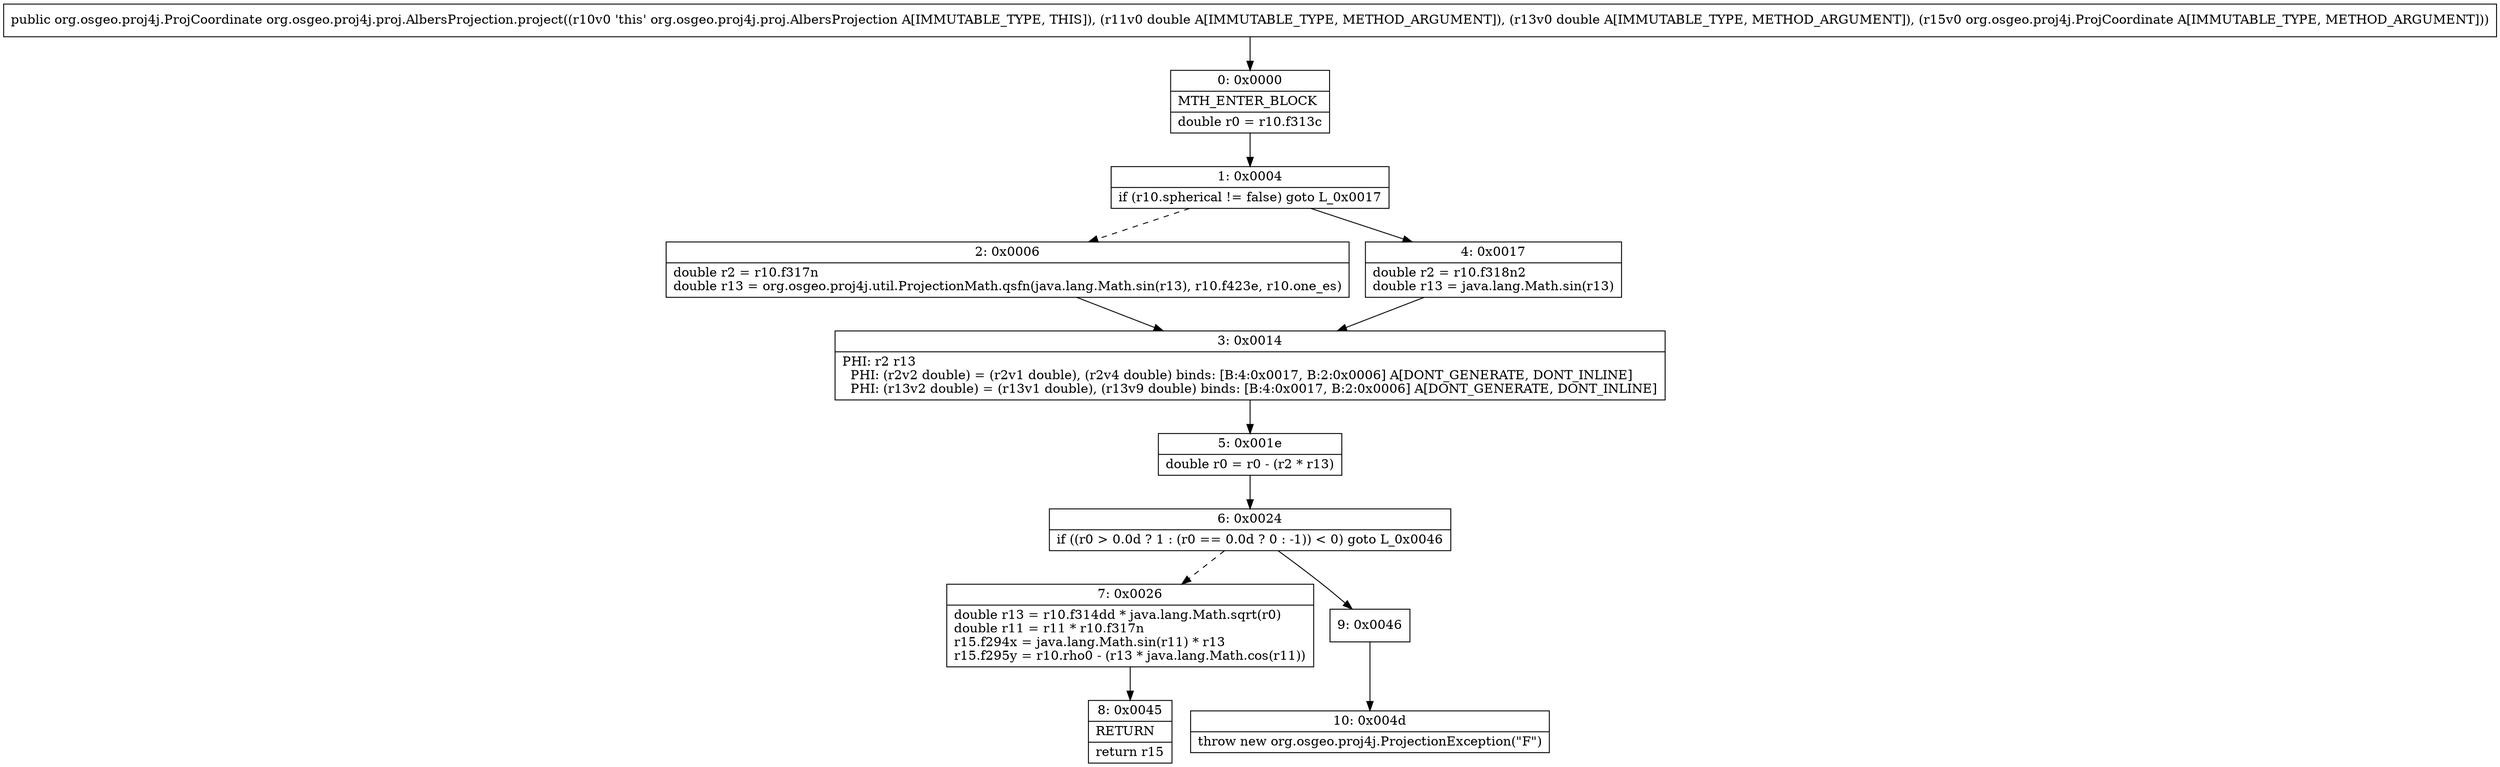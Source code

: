 digraph "CFG fororg.osgeo.proj4j.proj.AlbersProjection.project(DDLorg\/osgeo\/proj4j\/ProjCoordinate;)Lorg\/osgeo\/proj4j\/ProjCoordinate;" {
Node_0 [shape=record,label="{0\:\ 0x0000|MTH_ENTER_BLOCK\l|double r0 = r10.f313c\l}"];
Node_1 [shape=record,label="{1\:\ 0x0004|if (r10.spherical != false) goto L_0x0017\l}"];
Node_2 [shape=record,label="{2\:\ 0x0006|double r2 = r10.f317n\ldouble r13 = org.osgeo.proj4j.util.ProjectionMath.qsfn(java.lang.Math.sin(r13), r10.f423e, r10.one_es)\l}"];
Node_3 [shape=record,label="{3\:\ 0x0014|PHI: r2 r13 \l  PHI: (r2v2 double) = (r2v1 double), (r2v4 double) binds: [B:4:0x0017, B:2:0x0006] A[DONT_GENERATE, DONT_INLINE]\l  PHI: (r13v2 double) = (r13v1 double), (r13v9 double) binds: [B:4:0x0017, B:2:0x0006] A[DONT_GENERATE, DONT_INLINE]\l}"];
Node_4 [shape=record,label="{4\:\ 0x0017|double r2 = r10.f318n2\ldouble r13 = java.lang.Math.sin(r13)\l}"];
Node_5 [shape=record,label="{5\:\ 0x001e|double r0 = r0 \- (r2 * r13)\l}"];
Node_6 [shape=record,label="{6\:\ 0x0024|if ((r0 \> 0.0d ? 1 : (r0 == 0.0d ? 0 : \-1)) \< 0) goto L_0x0046\l}"];
Node_7 [shape=record,label="{7\:\ 0x0026|double r13 = r10.f314dd * java.lang.Math.sqrt(r0)\ldouble r11 = r11 * r10.f317n\lr15.f294x = java.lang.Math.sin(r11) * r13\lr15.f295y = r10.rho0 \- (r13 * java.lang.Math.cos(r11))\l}"];
Node_8 [shape=record,label="{8\:\ 0x0045|RETURN\l|return r15\l}"];
Node_9 [shape=record,label="{9\:\ 0x0046}"];
Node_10 [shape=record,label="{10\:\ 0x004d|throw new org.osgeo.proj4j.ProjectionException(\"F\")\l}"];
MethodNode[shape=record,label="{public org.osgeo.proj4j.ProjCoordinate org.osgeo.proj4j.proj.AlbersProjection.project((r10v0 'this' org.osgeo.proj4j.proj.AlbersProjection A[IMMUTABLE_TYPE, THIS]), (r11v0 double A[IMMUTABLE_TYPE, METHOD_ARGUMENT]), (r13v0 double A[IMMUTABLE_TYPE, METHOD_ARGUMENT]), (r15v0 org.osgeo.proj4j.ProjCoordinate A[IMMUTABLE_TYPE, METHOD_ARGUMENT])) }"];
MethodNode -> Node_0;
Node_0 -> Node_1;
Node_1 -> Node_2[style=dashed];
Node_1 -> Node_4;
Node_2 -> Node_3;
Node_3 -> Node_5;
Node_4 -> Node_3;
Node_5 -> Node_6;
Node_6 -> Node_7[style=dashed];
Node_6 -> Node_9;
Node_7 -> Node_8;
Node_9 -> Node_10;
}

